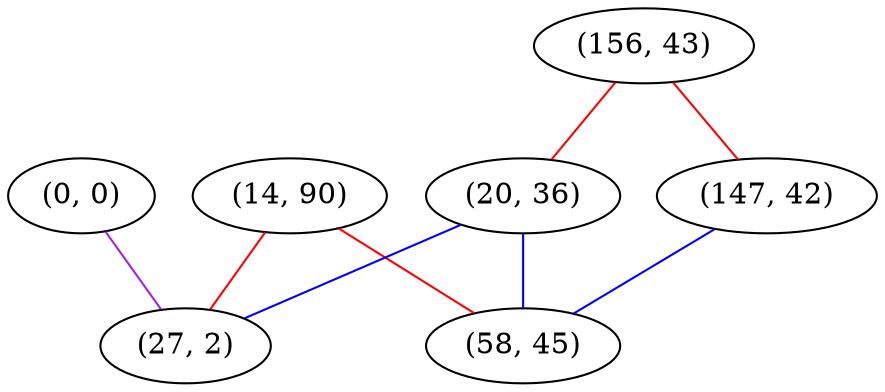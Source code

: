 graph "" {
"(0, 0)";
"(156, 43)";
"(14, 90)";
"(147, 42)";
"(20, 36)";
"(27, 2)";
"(58, 45)";
"(0, 0)" -- "(27, 2)"  [color=purple, key=0, weight=4];
"(156, 43)" -- "(147, 42)"  [color=red, key=0, weight=1];
"(156, 43)" -- "(20, 36)"  [color=red, key=0, weight=1];
"(14, 90)" -- "(27, 2)"  [color=red, key=0, weight=1];
"(14, 90)" -- "(58, 45)"  [color=red, key=0, weight=1];
"(147, 42)" -- "(58, 45)"  [color=blue, key=0, weight=3];
"(20, 36)" -- "(27, 2)"  [color=blue, key=0, weight=3];
"(20, 36)" -- "(58, 45)"  [color=blue, key=0, weight=3];
}
